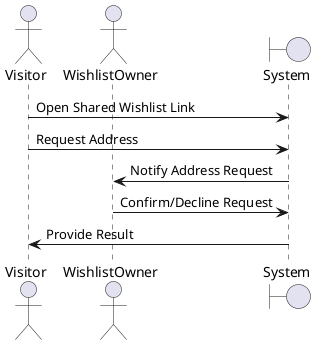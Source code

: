 @startuml
actor Visitor
actor WishlistOwner
boundary System

Visitor -> System: Open Shared Wishlist Link
Visitor -> System: Request Address
System -> WishlistOwner: Notify Address Request
WishlistOwner -> System: Confirm/Decline Request
System -> Visitor: Provide Result
@enduml
